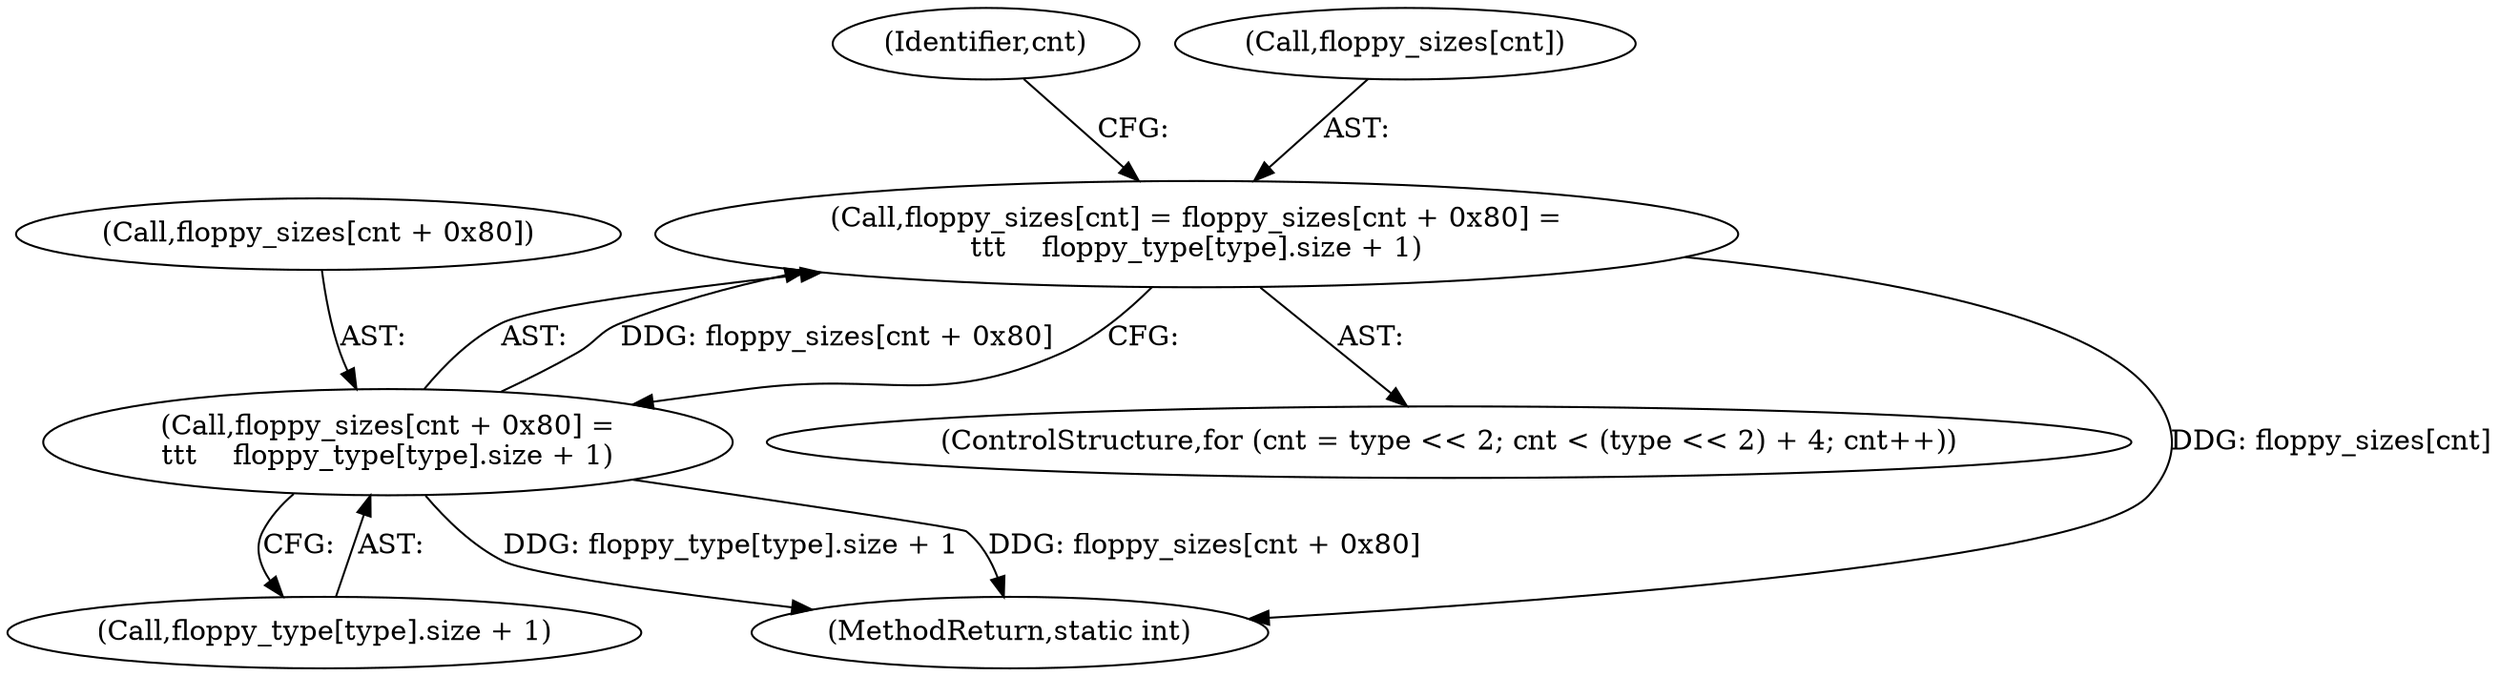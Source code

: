 digraph "0_linux_da99466ac243f15fbba65bd261bfc75ffa1532b6@array" {
"1000239" [label="(Call,floppy_sizes[cnt] = floppy_sizes[cnt + 0x80] =\n\t\t\t    floppy_type[type].size + 1)"];
"1000243" [label="(Call,floppy_sizes[cnt + 0x80] =\n\t\t\t    floppy_type[type].size + 1)"];
"1000224" [label="(ControlStructure,for (cnt = type << 2; cnt < (type << 2) + 4; cnt++))"];
"1000403" [label="(MethodReturn,static int)"];
"1000238" [label="(Identifier,cnt)"];
"1000249" [label="(Call,floppy_type[type].size + 1)"];
"1000240" [label="(Call,floppy_sizes[cnt])"];
"1000243" [label="(Call,floppy_sizes[cnt + 0x80] =\n\t\t\t    floppy_type[type].size + 1)"];
"1000244" [label="(Call,floppy_sizes[cnt + 0x80])"];
"1000239" [label="(Call,floppy_sizes[cnt] = floppy_sizes[cnt + 0x80] =\n\t\t\t    floppy_type[type].size + 1)"];
"1000239" -> "1000224"  [label="AST: "];
"1000239" -> "1000243"  [label="CFG: "];
"1000240" -> "1000239"  [label="AST: "];
"1000243" -> "1000239"  [label="AST: "];
"1000238" -> "1000239"  [label="CFG: "];
"1000239" -> "1000403"  [label="DDG: floppy_sizes[cnt]"];
"1000243" -> "1000239"  [label="DDG: floppy_sizes[cnt + 0x80]"];
"1000243" -> "1000249"  [label="CFG: "];
"1000244" -> "1000243"  [label="AST: "];
"1000249" -> "1000243"  [label="AST: "];
"1000243" -> "1000403"  [label="DDG: floppy_sizes[cnt + 0x80]"];
"1000243" -> "1000403"  [label="DDG: floppy_type[type].size + 1"];
}
